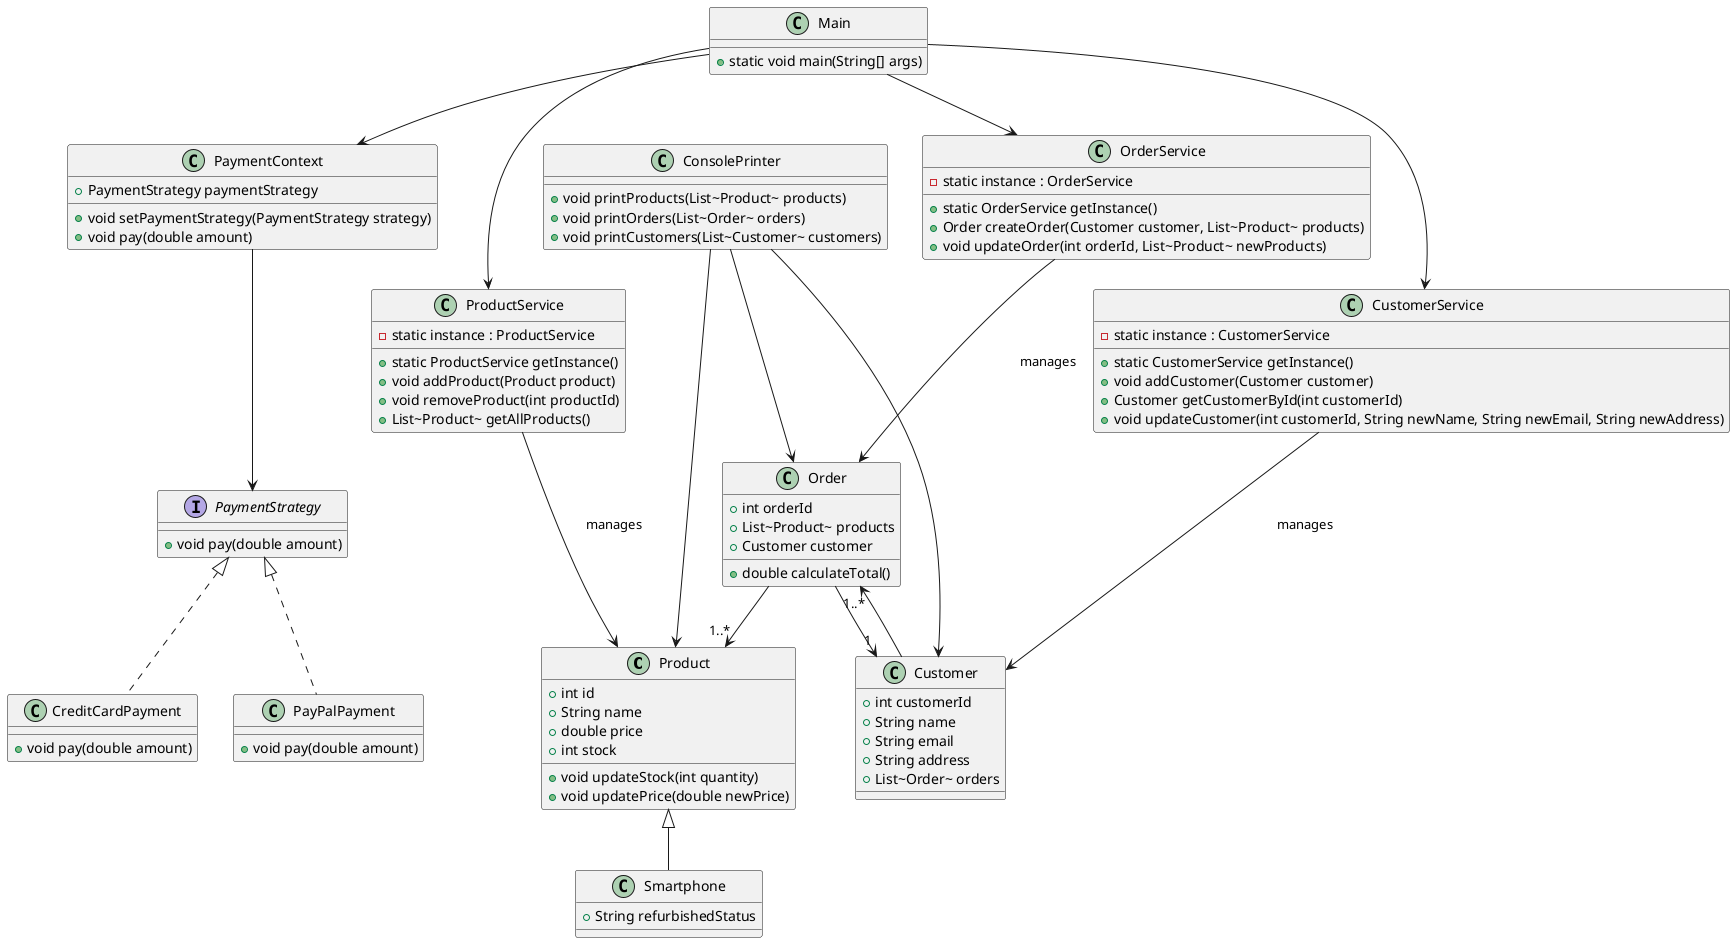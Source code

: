 @startuml
' ===================== Models =======================
class Product {
    + int id
    + String name
    + double price
    + int stock
    + void updateStock(int quantity)
    + void updatePrice(double newPrice)
}

class Smartphone {
    + String refurbishedStatus
}
Product <|-- Smartphone

class Order {
    + int orderId
    + List~Product~ products
    + Customer customer
    + double calculateTotal()
}

class Customer {
    + int customerId
    + String name
    + String email
    + String address
    + List~Order~ orders
}

Order --> "1" Customer 
Order --> "1..*" Product
Customer --> "1..*" Order

' ===================== Services =======================
class ProductService {
    - static instance : ProductService
    + static ProductService getInstance()
    + void addProduct(Product product)
    + void removeProduct(int productId)
    + List~Product~ getAllProducts()
}

class OrderService {
    - static instance : OrderService
    + static OrderService getInstance()
    + Order createOrder(Customer customer, List~Product~ products)
    + void updateOrder(int orderId, List~Product~ newProducts)
}

class CustomerService {
    - static instance : CustomerService
    + static CustomerService getInstance()
    + void addCustomer(Customer customer)
    + Customer getCustomerById(int customerId)
    + void updateCustomer(int customerId, String newName, String newEmail, String newAddress)
}

' Services use Singleton Pattern
ProductService --> Product : manages
OrderService --> Order : manages
CustomerService --> Customer : manages

' ===================== Strategy Pattern =======================
class PaymentContext {
    + PaymentStrategy paymentStrategy
    + void setPaymentStrategy(PaymentStrategy strategy)
    + void pay(double amount)
}

interface PaymentStrategy {
    + void pay(double amount)
}

class CreditCardPayment {
    + void pay(double amount)
}

class PayPalPayment {
    + void pay(double amount)
}

PaymentContext --> PaymentStrategy
PaymentStrategy <|.. CreditCardPayment
PaymentStrategy <|.. PayPalPayment

' ===================== Console Output =======================
class ConsolePrinter {
    + void printProducts(List~Product~ products)
    + void printOrders(List~Order~ orders)
    + void printCustomers(List~Customer~ customers)
}

ConsolePrinter --> Product
ConsolePrinter --> Order
ConsolePrinter --> Customer

' ===================== Main Application =======================
class Main {
    + static void main(String[] args)
}

Main --> ProductService
Main --> OrderService
Main --> CustomerService
Main --> PaymentContext
@enduml